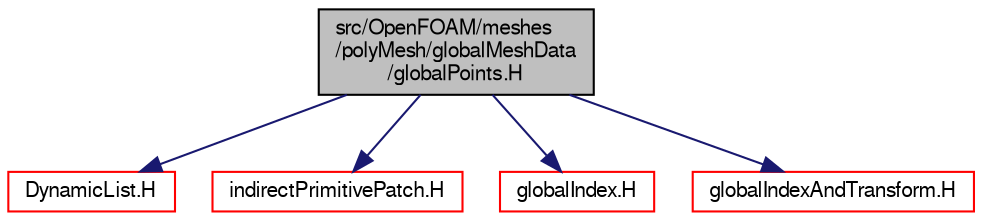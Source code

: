 digraph "src/OpenFOAM/meshes/polyMesh/globalMeshData/globalPoints.H"
{
  bgcolor="transparent";
  edge [fontname="FreeSans",fontsize="10",labelfontname="FreeSans",labelfontsize="10"];
  node [fontname="FreeSans",fontsize="10",shape=record];
  Node0 [label="src/OpenFOAM/meshes\l/polyMesh/globalMeshData\l/globalPoints.H",height=0.2,width=0.4,color="black", fillcolor="grey75", style="filled", fontcolor="black"];
  Node0 -> Node1 [color="midnightblue",fontsize="10",style="solid",fontname="FreeSans"];
  Node1 [label="DynamicList.H",height=0.2,width=0.4,color="red",URL="$a08633.html"];
  Node0 -> Node51 [color="midnightblue",fontsize="10",style="solid",fontname="FreeSans"];
  Node51 [label="indirectPrimitivePatch.H",height=0.2,width=0.4,color="red",URL="$a11987.html"];
  Node0 -> Node154 [color="midnightblue",fontsize="10",style="solid",fontname="FreeSans"];
  Node154 [label="globalIndex.H",height=0.2,width=0.4,color="red",URL="$a11522.html"];
  Node0 -> Node157 [color="midnightblue",fontsize="10",style="solid",fontname="FreeSans"];
  Node157 [label="globalIndexAndTransform.H",height=0.2,width=0.4,color="red",URL="$a12317.html"];
}

